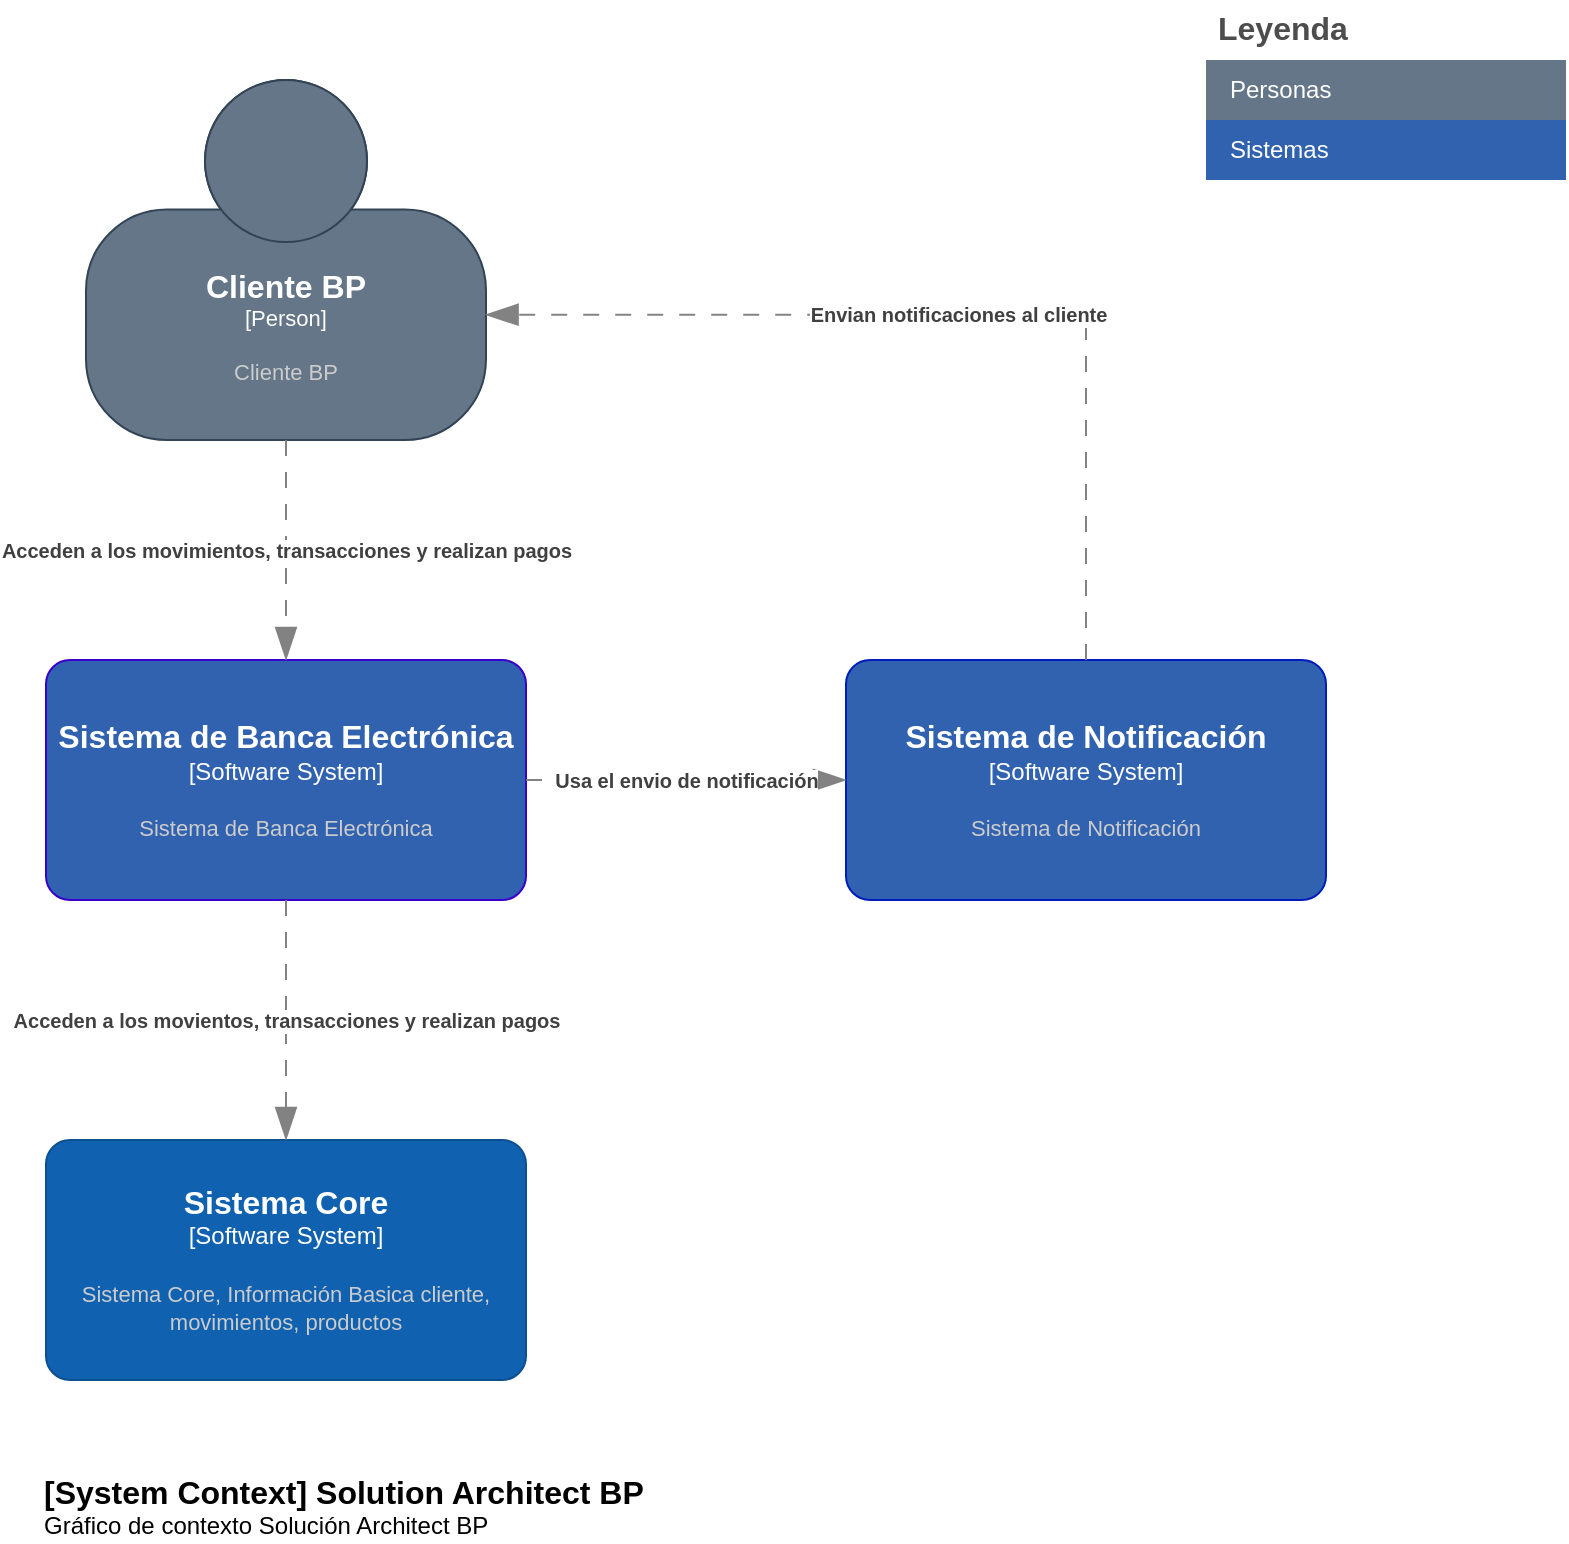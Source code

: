 <mxfile version="24.6.4" type="device" pages="3">
  <diagram name="Context" id="XflncnDKOHWKStoFgD_U">
    <mxGraphModel dx="2048" dy="823" grid="0" gridSize="10" guides="1" tooltips="1" connect="1" arrows="1" fold="1" page="1" pageScale="1" pageWidth="827" pageHeight="1169" math="0" shadow="0">
      <root>
        <mxCell id="0" />
        <mxCell id="1" parent="0" />
        <object placeholders="1" c4Name="Cliente BP" c4Type="Person" c4Description="Cliente BP" label="&lt;font style=&quot;font-size: 16px&quot;&gt;&lt;b&gt;%c4Name%&lt;/b&gt;&lt;/font&gt;&lt;div&gt;[%c4Type%]&lt;/div&gt;&lt;br&gt;&lt;div&gt;&lt;font style=&quot;font-size: 11px&quot;&gt;&lt;font color=&quot;#cccccc&quot;&gt;%c4Description%&lt;/font&gt;&lt;/div&gt;" id="ZWXYLKFXhfAxt39kx9cA-1">
          <mxCell style="html=1;fontSize=11;dashed=0;whiteSpace=wrap;fillColor=#647687;strokeColor=#314354;fontColor=#ffffff;shape=mxgraph.c4.person2;align=center;metaEdit=1;points=[[0.5,0,0],[1,0.5,0],[1,0.75,0],[0.75,1,0],[0.5,1,0],[0.25,1,0],[0,0.75,0],[0,0.5,0]];resizable=0;" parent="1" vertex="1">
            <mxGeometry x="-780" y="70" width="200" height="180" as="geometry" />
          </mxCell>
        </object>
        <object placeholders="1" c4Name="Sistema Core" c4Type="Software System" c4Description="Sistema Core, Información Basica cliente, movimientos, productos" label="&lt;font style=&quot;font-size: 16px&quot;&gt;&lt;b&gt;%c4Name%&lt;/b&gt;&lt;/font&gt;&lt;div&gt;[%c4Type%]&lt;/div&gt;&lt;br&gt;&lt;div&gt;&lt;font style=&quot;font-size: 11px&quot;&gt;&lt;font color=&quot;#cccccc&quot;&gt;%c4Description%&lt;/font&gt;&lt;/div&gt;" id="ZWXYLKFXhfAxt39kx9cA-3">
          <mxCell style="rounded=1;whiteSpace=wrap;html=1;labelBackgroundColor=none;fillColor=#1061B0;fontColor=#ffffff;align=center;arcSize=10;strokeColor=#0D5091;metaEdit=1;resizable=0;points=[[0.25,0,0],[0.5,0,0],[0.75,0,0],[1,0.25,0],[1,0.5,0],[1,0.75,0],[0.75,1,0],[0.5,1,0],[0.25,1,0],[0,0.75,0],[0,0.5,0],[0,0.25,0]];" parent="1" vertex="1">
            <mxGeometry x="-800" y="600" width="240" height="120" as="geometry" />
          </mxCell>
        </object>
        <object placeholders="1" c4Name="Sistema de Notificación " c4Type="Software System" c4Description="Sistema de Notificación " label="&lt;font style=&quot;font-size: 16px&quot;&gt;&lt;b&gt;%c4Name%&lt;/b&gt;&lt;/font&gt;&lt;div&gt;[%c4Type%]&lt;/div&gt;&lt;br&gt;&lt;div&gt;&lt;font style=&quot;font-size: 11px&quot;&gt;&lt;font color=&quot;#cccccc&quot;&gt;%c4Description%&lt;/font&gt;&lt;/div&gt;" id="ZWXYLKFXhfAxt39kx9cA-9">
          <mxCell style="rounded=1;whiteSpace=wrap;html=1;labelBackgroundColor=none;fillColor=#3162af;fontColor=#ffffff;align=center;arcSize=10;strokeColor=#001DBC;metaEdit=1;resizable=0;points=[[0.25,0,0],[0.5,0,0],[0.75,0,0],[1,0.25,0],[1,0.5,0],[1,0.75,0],[0.75,1,0],[0.5,1,0],[0.25,1,0],[0,0.75,0],[0,0.5,0],[0,0.25,0]];" parent="1" vertex="1">
            <mxGeometry x="-400" y="360" width="240" height="120" as="geometry" />
          </mxCell>
        </object>
        <object placeholders="1" c4Name="Sistema de Banca Electrónica" c4Type="Software System" c4Description="Sistema de Banca Electrónica" label="&lt;font style=&quot;font-size: 16px&quot;&gt;&lt;b&gt;%c4Name%&lt;/b&gt;&lt;/font&gt;&lt;div&gt;[%c4Type%]&lt;/div&gt;&lt;br&gt;&lt;div&gt;&lt;font style=&quot;font-size: 11px&quot;&gt;&lt;font color=&quot;#cccccc&quot;&gt;%c4Description%&lt;/font&gt;&lt;/div&gt;" id="wSHTTB1EpZr2LZhXw36b-1">
          <mxCell style="rounded=1;whiteSpace=wrap;html=1;labelBackgroundColor=none;fillColor=#3162af;fontColor=#ffffff;align=center;arcSize=10;strokeColor=#3700CC;metaEdit=1;resizable=0;points=[[0.25,0,0],[0.5,0,0],[0.75,0,0],[1,0.25,0],[1,0.5,0],[1,0.75,0],[0.75,1,0],[0.5,1,0],[0.25,1,0],[0,0.75,0],[0,0.5,0],[0,0.25,0]];" parent="1" vertex="1">
            <mxGeometry x="-800" y="360" width="240" height="120" as="geometry" />
          </mxCell>
        </object>
        <object placeholders="1" c4Type="Relationship" c4Description="Acceden a los movimientos, transacciones y realizan pagos" label="&lt;div style=&quot;text-align: left&quot;&gt;&lt;div style=&quot;text-align: center&quot;&gt;&lt;b&gt;%c4Description%&lt;/b&gt;&lt;/div&gt;" id="KynaJrvggAlsZwUXTgkm-2">
          <mxCell style="endArrow=blockThin;html=1;fontSize=10;fontColor=#404040;strokeWidth=1;endFill=1;strokeColor=#828282;elbow=vertical;metaEdit=1;endSize=14;startSize=14;jumpStyle=arc;jumpSize=16;rounded=0;edgeStyle=orthogonalEdgeStyle;exitX=0.5;exitY=1;exitDx=0;exitDy=0;exitPerimeter=0;entryX=0.5;entryY=0;entryDx=0;entryDy=0;entryPerimeter=0;dashed=1;dashPattern=8 8;" parent="1" source="ZWXYLKFXhfAxt39kx9cA-1" target="wSHTTB1EpZr2LZhXw36b-1" edge="1">
            <mxGeometry width="240" relative="1" as="geometry">
              <mxPoint x="-690" y="300" as="sourcePoint" />
              <mxPoint x="-450" y="300" as="targetPoint" />
            </mxGeometry>
          </mxCell>
        </object>
        <object placeholders="1" c4Type="Relationship" c4Description="Acceden a los movientos, transacciones y realizan pagos" label="&lt;div style=&quot;text-align: left&quot;&gt;&lt;div style=&quot;text-align: center&quot;&gt;&lt;b&gt;%c4Description%&lt;/b&gt;&lt;/div&gt;" id="KynaJrvggAlsZwUXTgkm-4">
          <mxCell style="endArrow=blockThin;html=1;fontSize=10;fontColor=#404040;strokeWidth=1;endFill=1;strokeColor=#828282;elbow=vertical;metaEdit=1;endSize=14;startSize=14;jumpStyle=arc;jumpSize=16;rounded=0;edgeStyle=orthogonalEdgeStyle;exitX=0.5;exitY=1;exitDx=0;exitDy=0;exitPerimeter=0;entryX=0.5;entryY=0;entryDx=0;entryDy=0;entryPerimeter=0;dashed=1;dashPattern=8 8;" parent="1" source="wSHTTB1EpZr2LZhXw36b-1" target="ZWXYLKFXhfAxt39kx9cA-3" edge="1">
            <mxGeometry width="240" relative="1" as="geometry">
              <mxPoint x="-620" y="550" as="sourcePoint" />
              <mxPoint x="-380" y="550" as="targetPoint" />
              <mxPoint as="offset" />
            </mxGeometry>
          </mxCell>
        </object>
        <object placeholders="1" c4Type="Relationship" c4Description="Usa el envio de notificación" label="&lt;div style=&quot;text-align: left&quot;&gt;&lt;div style=&quot;text-align: center&quot;&gt;&lt;b&gt;%c4Description%&lt;/b&gt;&lt;/div&gt;" id="KynaJrvggAlsZwUXTgkm-5">
          <mxCell style="endArrow=blockThin;html=1;fontSize=10;fontColor=#404040;strokeWidth=1;endFill=1;strokeColor=#828282;elbow=vertical;metaEdit=1;endSize=14;startSize=14;jumpStyle=arc;jumpSize=16;rounded=0;edgeStyle=orthogonalEdgeStyle;exitX=1;exitY=0.5;exitDx=0;exitDy=0;exitPerimeter=0;dashed=1;dashPattern=8 8;" parent="1" source="wSHTTB1EpZr2LZhXw36b-1" target="ZWXYLKFXhfAxt39kx9cA-9" edge="1">
            <mxGeometry width="240" relative="1" as="geometry">
              <mxPoint x="-470" y="520" as="sourcePoint" />
              <mxPoint x="-230" y="520" as="targetPoint" />
            </mxGeometry>
          </mxCell>
        </object>
        <object placeholders="1" c4Type="Relationship" c4Description="Envian notificaciones al cliente" label="&lt;div style=&quot;text-align: left&quot;&gt;&lt;div style=&quot;text-align: center&quot;&gt;&lt;b&gt;%c4Description%&lt;/b&gt;&lt;/div&gt;" id="KynaJrvggAlsZwUXTgkm-6">
          <mxCell style="endArrow=blockThin;html=1;fontSize=10;fontColor=#404040;strokeWidth=1;endFill=1;strokeColor=#828282;elbow=vertical;metaEdit=1;endSize=14;startSize=14;jumpStyle=arc;jumpSize=16;rounded=0;edgeStyle=orthogonalEdgeStyle;exitX=0.5;exitY=0;exitDx=0;exitDy=0;exitPerimeter=0;entryX=0.999;entryY=0.652;entryDx=0;entryDy=0;entryPerimeter=0;dashed=1;dashPattern=8 8;" parent="1" source="ZWXYLKFXhfAxt39kx9cA-9" target="ZWXYLKFXhfAxt39kx9cA-1" edge="1">
            <mxGeometry width="240" relative="1" as="geometry">
              <mxPoint x="-430" y="240" as="sourcePoint" />
              <mxPoint x="-190" y="240" as="targetPoint" />
            </mxGeometry>
          </mxCell>
        </object>
        <object placeholders="1" c4Name="[System Context] Solution Architect BP" c4Type="ContainerScopeBoundary" c4Description="Gráfico de contexto Solución Architect BP" label="&lt;font style=&quot;font-size: 16px&quot;&gt;&lt;b&gt;&lt;div style=&quot;text-align: left&quot;&gt;%c4Name%&lt;/div&gt;&lt;/b&gt;&lt;/font&gt;&lt;div style=&quot;text-align: left&quot;&gt;%c4Description%&lt;/div&gt;" id="KynaJrvggAlsZwUXTgkm-7">
          <mxCell style="text;html=1;strokeColor=none;fillColor=none;align=left;verticalAlign=top;whiteSpace=wrap;rounded=0;metaEdit=1;allowArrows=0;resizable=1;rotatable=0;connectable=0;recursiveResize=0;expand=0;pointerEvents=0;points=[[0.25,0,0],[0.5,0,0],[0.75,0,0],[1,0.25,0],[1,0.5,0],[1,0.75,0],[0.75,1,0],[0.5,1,0],[0.25,1,0],[0,0.75,0],[0,0.5,0],[0,0.25,0]];" parent="1" vertex="1">
            <mxGeometry x="-803" y="760" width="390" height="40" as="geometry" />
          </mxCell>
        </object>
        <mxCell id="KynaJrvggAlsZwUXTgkm-8" value="Leyenda" style="shape=table;startSize=30;container=1;collapsible=0;childLayout=tableLayout;fontSize=16;align=left;verticalAlign=top;fillColor=none;strokeColor=none;fontColor=#4D4D4D;fontStyle=1;spacingLeft=6;spacing=0;resizable=0;" parent="1" vertex="1">
          <mxGeometry x="-220" y="30" width="180" height="90" as="geometry" />
        </mxCell>
        <mxCell id="KynaJrvggAlsZwUXTgkm-9" value="" style="shape=tableRow;horizontal=0;startSize=0;swimlaneHead=0;swimlaneBody=0;strokeColor=inherit;top=0;left=0;bottom=0;right=0;collapsible=0;dropTarget=0;fillColor=none;points=[[0,0.5],[1,0.5]];portConstraint=eastwest;fontSize=12;" parent="KynaJrvggAlsZwUXTgkm-8" vertex="1">
          <mxGeometry y="30" width="180" height="30" as="geometry" />
        </mxCell>
        <mxCell id="KynaJrvggAlsZwUXTgkm-10" value="Personas" style="shape=partialRectangle;html=1;whiteSpace=wrap;connectable=0;strokeColor=#314354;overflow=hidden;fillColor=#647687;top=0;left=0;bottom=0;right=0;pointerEvents=1;fontSize=12;align=left;fontColor=#ffffff;spacingLeft=10;spacingRight=4;" parent="KynaJrvggAlsZwUXTgkm-9" vertex="1">
          <mxGeometry width="180" height="30" as="geometry">
            <mxRectangle width="180" height="30" as="alternateBounds" />
          </mxGeometry>
        </mxCell>
        <mxCell id="KynaJrvggAlsZwUXTgkm-11" value="" style="shape=tableRow;horizontal=0;startSize=0;swimlaneHead=0;swimlaneBody=0;strokeColor=inherit;top=0;left=0;bottom=0;right=0;collapsible=0;dropTarget=0;fillColor=none;points=[[0,0.5],[1,0.5]];portConstraint=eastwest;fontSize=12;" parent="KynaJrvggAlsZwUXTgkm-8" vertex="1">
          <mxGeometry y="60" width="180" height="30" as="geometry" />
        </mxCell>
        <mxCell id="KynaJrvggAlsZwUXTgkm-12" value="Sistemas" style="shape=partialRectangle;html=1;whiteSpace=wrap;connectable=0;strokeColor=inherit;overflow=hidden;fillColor=#3162AF;top=0;left=0;bottom=0;right=0;pointerEvents=1;fontSize=12;align=left;fontColor=#FFFFFF;gradientColor=none;spacingLeft=10;spacingRight=4;" parent="KynaJrvggAlsZwUXTgkm-11" vertex="1">
          <mxGeometry width="180" height="30" as="geometry">
            <mxRectangle width="180" height="30" as="alternateBounds" />
          </mxGeometry>
        </mxCell>
      </root>
    </mxGraphModel>
  </diagram>
  <diagram id="VZxZx5K-LGq4wGujXu0N" name="Container">
    <mxGraphModel dx="2603" dy="836" grid="1" gridSize="10" guides="1" tooltips="1" connect="1" arrows="1" fold="1" page="1" pageScale="1" pageWidth="1169" pageHeight="827" math="0" shadow="0">
      <root>
        <mxCell id="0" />
        <mxCell id="1" parent="0" />
        <object placeholders="1" c4Name="Cliente BP" c4Type="Person" c4Description="Cliente BP" label="&lt;font style=&quot;font-size: 16px&quot;&gt;&lt;b&gt;%c4Name%&lt;/b&gt;&lt;/font&gt;&lt;div&gt;[%c4Type%]&lt;/div&gt;&lt;br&gt;&lt;div&gt;&lt;font style=&quot;font-size: 11px&quot;&gt;&lt;font color=&quot;#cccccc&quot;&gt;%c4Description%&lt;/font&gt;&lt;/div&gt;" id="B-YRu9vha_VFEk7eU3p7-1">
          <mxCell style="html=1;fontSize=11;dashed=0;whiteSpace=wrap;fillColor=#647687;strokeColor=#314354;fontColor=#ffffff;shape=mxgraph.c4.person2;align=center;metaEdit=1;points=[[0.5,0,0],[1,0.5,0],[1,0.75,0],[0.75,1,0],[0.5,1,0],[0.25,1,0],[0,0.75,0],[0,0.5,0]];resizable=0;" vertex="1" parent="1">
            <mxGeometry x="-280" y="190" width="200" height="180" as="geometry" />
          </mxCell>
        </object>
        <object placeholders="1" c4Name="SPA" c4Type="Software System" c4Description="Provee toda la información de los dos sistemas Core e Independiente, Puede ser implementado Usando .Net MAUI o React" label="&lt;font style=&quot;font-size: 16px&quot;&gt;&lt;b&gt;%c4Name%&lt;/b&gt;&lt;/font&gt;&lt;div&gt;[%c4Type%]&lt;/div&gt;&lt;br&gt;&lt;div&gt;&lt;font style=&quot;font-size: 11px&quot;&gt;&lt;font color=&quot;#cccccc&quot;&gt;%c4Description%&lt;/font&gt;&lt;/div&gt;" id="B-YRu9vha_VFEk7eU3p7-2">
          <mxCell style="rounded=1;whiteSpace=wrap;html=1;labelBackgroundColor=none;fillColor=#1061B0;fontColor=#ffffff;align=center;arcSize=10;strokeColor=#0D5091;metaEdit=1;resizable=0;points=[[0.25,0,0],[0.5,0,0],[0.75,0,0],[1,0.25,0],[1,0.5,0],[1,0.75,0],[0.75,1,0],[0.5,1,0],[0.25,1,0],[0,0.75,0],[0,0.5,0],[0,0.25,0]];" vertex="1" parent="1">
            <mxGeometry x="-440" y="530" width="240" height="120" as="geometry" />
          </mxCell>
        </object>
        <object placeholders="1" c4Type="Relationship" c4Description="Revisión de historicos movimientos, transferencias y pagos" label="&lt;div style=&quot;text-align: left&quot;&gt;&lt;div style=&quot;text-align: center&quot;&gt;&lt;b&gt;%c4Description%&lt;/b&gt;&lt;/div&gt;" id="B-YRu9vha_VFEk7eU3p7-3">
          <mxCell style="endArrow=blockThin;html=1;fontSize=10;fontColor=#404040;strokeWidth=1;endFill=1;strokeColor=#828282;elbow=vertical;metaEdit=1;endSize=14;startSize=14;jumpStyle=arc;jumpSize=16;rounded=0;exitX=0.25;exitY=1;exitDx=0;exitDy=0;exitPerimeter=0;entryX=0.5;entryY=0;entryDx=0;entryDy=0;entryPerimeter=0;dashed=1;dashPattern=8 8;" edge="1" parent="1" source="B-YRu9vha_VFEk7eU3p7-1" target="B-YRu9vha_VFEk7eU3p7-2">
            <mxGeometry width="240" relative="1" as="geometry">
              <mxPoint x="360" y="330" as="sourcePoint" />
              <mxPoint x="600" y="330" as="targetPoint" />
            </mxGeometry>
          </mxCell>
        </object>
        <object placeholders="1" c4Name="Aplicación Móvil" c4Type="Software System" c4Description="Provee toda la información de los dos sistemas Core e Independiente, Puede ser implementado Usando .Net MAUI o React" label="&lt;font style=&quot;font-size: 16px&quot;&gt;&lt;b&gt;%c4Name%&lt;/b&gt;&lt;/font&gt;&lt;div&gt;[%c4Type%]&lt;/div&gt;&lt;br&gt;&lt;div&gt;&lt;font style=&quot;font-size: 11px&quot;&gt;&lt;font color=&quot;#cccccc&quot;&gt;%c4Description%&lt;/font&gt;&lt;/div&gt;" id="B-YRu9vha_VFEk7eU3p7-4">
          <mxCell style="rounded=1;whiteSpace=wrap;html=1;labelBackgroundColor=none;fillColor=#1061B0;fontColor=#ffffff;align=center;arcSize=10;strokeColor=#0D5091;metaEdit=1;resizable=0;points=[[0.25,0,0],[0.5,0,0],[0.75,0,0],[1,0.25,0],[1,0.5,0],[1,0.75,0],[0.75,1,0],[0.5,1,0],[0.25,1,0],[0,0.75,0],[0,0.5,0],[0,0.25,0]];" vertex="1" parent="1">
            <mxGeometry x="-160" y="530" width="240" height="120" as="geometry" />
          </mxCell>
        </object>
        <object placeholders="1" c4Type="Relationship" c4Description="Revisión de historicos movimientos, transferencias y pagos" label="&lt;div style=&quot;text-align: left&quot;&gt;&lt;div style=&quot;text-align: center&quot;&gt;&lt;b&gt;%c4Description%&lt;/b&gt;&lt;/div&gt;" id="B-YRu9vha_VFEk7eU3p7-5">
          <mxCell style="endArrow=blockThin;html=1;fontSize=10;fontColor=#404040;strokeWidth=1;endFill=1;strokeColor=#828282;elbow=vertical;metaEdit=1;endSize=14;startSize=14;jumpStyle=arc;jumpSize=16;rounded=0;exitX=0.75;exitY=1;exitDx=0;exitDy=0;exitPerimeter=0;dashed=1;dashPattern=8 8;" edge="1" parent="1" source="B-YRu9vha_VFEk7eU3p7-1" target="B-YRu9vha_VFEk7eU3p7-4">
            <mxGeometry width="240" relative="1" as="geometry">
              <mxPoint x="420" y="260" as="sourcePoint" />
              <mxPoint x="330" y="530" as="targetPoint" />
            </mxGeometry>
          </mxCell>
        </object>
        <object placeholders="1" c4Name="Sistema de Notificación" c4Type="Software System" c4Description="Sistema de Notificaciones Zimbra" label="&lt;font style=&quot;font-size: 16px&quot;&gt;&lt;b&gt;%c4Name%&lt;/b&gt;&lt;/font&gt;&lt;div&gt;[%c4Type%]&lt;/div&gt;&lt;br&gt;&lt;div&gt;&lt;font style=&quot;font-size: 11px&quot;&gt;&lt;font color=&quot;#cccccc&quot;&gt;%c4Description%&lt;/font&gt;&lt;/div&gt;" id="B-YRu9vha_VFEk7eU3p7-6">
          <mxCell style="rounded=1;whiteSpace=wrap;html=1;labelBackgroundColor=none;fillColor=#8C8496;fontColor=#ffffff;align=center;arcSize=10;strokeColor=#736782;metaEdit=1;resizable=0;points=[[0.25,0,0],[0.5,0,0],[0.75,0,0],[1,0.25,0],[1,0.5,0],[1,0.75,0],[0.75,1,0],[0.5,1,0],[0.25,1,0],[0,0.75,0],[0,0.5,0],[0,0.25,0]];imageWidth=17;imageHeight=17;" vertex="1" parent="1">
            <mxGeometry x="520" y="470" width="240" height="120" as="geometry" />
          </mxCell>
        </object>
        <object placeholders="1" c4Type="Relationship" c4Technology="e.g. JSON/HTTP" c4Description="Llamado al API" label="&lt;div style=&quot;text-align: left&quot;&gt;&lt;div style=&quot;text-align: center&quot;&gt;&lt;b&gt;%c4Description%&lt;/b&gt;&lt;/div&gt;&lt;div style=&quot;text-align: center&quot;&gt;[%c4Technology%]&lt;/div&gt;&lt;/div&gt;" id="B-YRu9vha_VFEk7eU3p7-7">
          <mxCell style="endArrow=blockThin;html=1;fontSize=10;fontColor=#404040;strokeWidth=1;endFill=1;strokeColor=#828282;elbow=vertical;metaEdit=1;endSize=14;startSize=14;jumpStyle=arc;jumpSize=16;rounded=0;exitX=0.5;exitY=1;exitDx=0;exitDy=0;exitPerimeter=0;entryX=0.24;entryY=0.047;entryDx=0;entryDy=0;entryPerimeter=0;dashed=1;dashPattern=8 8;" edge="1" parent="1" source="B-YRu9vha_VFEk7eU3p7-2" target="B-YRu9vha_VFEk7eU3p7-36">
            <mxGeometry width="240" relative="1" as="geometry">
              <mxPoint x="290" y="680" as="sourcePoint" />
              <mxPoint x="-240" y="760" as="targetPoint" />
            </mxGeometry>
          </mxCell>
        </object>
        <object placeholders="1" c4Type="Relationship" c4Technology="e.g. JSON/HTTP" c4Description="Llamado al API" label="&lt;div style=&quot;text-align: left&quot;&gt;&lt;div style=&quot;text-align: center&quot;&gt;&lt;b&gt;%c4Description%&lt;/b&gt;&lt;/div&gt;&lt;div style=&quot;text-align: center&quot;&gt;[%c4Technology%]&lt;/div&gt;&lt;/div&gt;" id="B-YRu9vha_VFEk7eU3p7-8">
          <mxCell style="endArrow=blockThin;html=1;fontSize=10;fontColor=#404040;strokeWidth=1;endFill=1;strokeColor=#828282;elbow=vertical;metaEdit=1;endSize=14;startSize=14;jumpStyle=arc;jumpSize=16;rounded=0;exitX=0.5;exitY=1;exitDx=0;exitDy=0;exitPerimeter=0;entryX=0.77;entryY=0.041;entryDx=0;entryDy=0;entryPerimeter=0;dashed=1;dashPattern=8 8;" edge="1" parent="1" source="B-YRu9vha_VFEk7eU3p7-4" target="B-YRu9vha_VFEk7eU3p7-36">
            <mxGeometry width="240" relative="1" as="geometry">
              <mxPoint x="570" y="690" as="sourcePoint" />
              <mxPoint x="-120" y="760" as="targetPoint" />
            </mxGeometry>
          </mxCell>
        </object>
        <object placeholders="1" c4Name="BDD Auditoria" c4Type="Container" c4Technology="Azure SQL Database" c4Description="Base de Auditoria de Clientes, autenticacion, autorizacion" label="&lt;font style=&quot;font-size: 16px&quot;&gt;&lt;b&gt;%c4Name%&lt;/b&gt;&lt;/font&gt;&lt;div&gt;[%c4Type%:&amp;nbsp;%c4Technology%]&lt;/div&gt;&lt;br&gt;&lt;div&gt;&lt;font style=&quot;font-size: 11px&quot;&gt;&lt;font color=&quot;#E6E6E6&quot;&gt;%c4Description%&lt;/font&gt;&lt;/div&gt;" id="B-YRu9vha_VFEk7eU3p7-9">
          <mxCell style="shape=cylinder3;size=15;whiteSpace=wrap;html=1;boundedLbl=1;rounded=0;labelBackgroundColor=none;fontSize=12;align=center;metaEdit=1;points=[[0.5,0,0],[1,0.25,0],[1,0.5,0],[1,0.75,0],[0.5,1,0],[0,0.75,0],[0,0.5,0],[0,0.25,0]];resizable=0;fillColor=#e3c800;fontColor=#000000;strokeColor=#B09500;" vertex="1" parent="1">
            <mxGeometry x="-760" y="760" width="240" height="120" as="geometry" />
          </mxCell>
        </object>
        <object placeholders="1" c4Name="Sistema Core" c4Type="Software System" c4Description="Sistema Core" label="&lt;font style=&quot;font-size: 16px&quot;&gt;&lt;b&gt;%c4Name%&lt;/b&gt;&lt;/font&gt;&lt;div&gt;[%c4Type%]&lt;/div&gt;&lt;br&gt;&lt;div&gt;&lt;font style=&quot;font-size: 11px&quot;&gt;&lt;font color=&quot;#cccccc&quot;&gt;%c4Description%&lt;/font&gt;&lt;/div&gt;" id="B-YRu9vha_VFEk7eU3p7-10">
          <mxCell style="rounded=1;whiteSpace=wrap;html=1;labelBackgroundColor=none;fillColor=#1061B0;fontColor=#ffffff;align=center;arcSize=10;strokeColor=#0D5091;metaEdit=1;resizable=0;points=[[0.25,0,0],[0.5,0,0],[0.75,0,0],[1,0.25,0],[1,0.5,0],[1,0.75,0],[0.75,1,0],[0.5,1,0],[0.25,1,0],[0,0.75,0],[0,0.5,0],[0,0.25,0]];" vertex="1" parent="1">
            <mxGeometry x="240" y="790" width="240" height="120" as="geometry" />
          </mxCell>
        </object>
        <object placeholders="1" c4Name="Sistema Independiente" c4Type="Software System" c4Description="Sistema Independiente" label="&lt;font style=&quot;font-size: 16px&quot;&gt;&lt;b&gt;%c4Name%&lt;/b&gt;&lt;/font&gt;&lt;div&gt;[%c4Type%]&lt;/div&gt;&lt;br&gt;&lt;div&gt;&lt;font style=&quot;font-size: 11px&quot;&gt;&lt;font color=&quot;#cccccc&quot;&gt;%c4Description%&lt;/font&gt;&lt;/div&gt;" id="B-YRu9vha_VFEk7eU3p7-11">
          <mxCell style="rounded=1;whiteSpace=wrap;html=1;labelBackgroundColor=none;fillColor=#1061B0;fontColor=#ffffff;align=center;arcSize=10;strokeColor=#0D5091;metaEdit=1;resizable=0;points=[[0.25,0,0],[0.5,0,0],[0.75,0,0],[1,0.25,0],[1,0.5,0],[1,0.75,0],[0.75,1,0],[0.5,1,0],[0.25,1,0],[0,0.75,0],[0,0.5,0],[0,0.25,0]];" vertex="1" parent="1">
            <mxGeometry x="520" y="790" width="240" height="120" as="geometry" />
          </mxCell>
        </object>
        <object placeholders="1" c4Name="Sistema de Notificación" c4Type="Software System" c4Description="Sistema de Notificación ( Microsoft Exchange)" label="&lt;font style=&quot;font-size: 16px&quot;&gt;&lt;b&gt;%c4Name%&lt;/b&gt;&lt;/font&gt;&lt;div&gt;[%c4Type%]&lt;/div&gt;&lt;br&gt;&lt;div&gt;&lt;font style=&quot;font-size: 11px&quot;&gt;&lt;font color=&quot;#cccccc&quot;&gt;%c4Description%&lt;/font&gt;&lt;/div&gt;" id="B-YRu9vha_VFEk7eU3p7-12">
          <mxCell style="rounded=1;whiteSpace=wrap;html=1;labelBackgroundColor=none;fillColor=#1061B0;fontColor=#ffffff;align=center;arcSize=10;strokeColor=#0D5091;metaEdit=1;resizable=0;points=[[0.25,0,0],[0.5,0,0],[0.75,0,0],[1,0.25,0],[1,0.5,0],[1,0.75,0],[0.75,1,0],[0.5,1,0],[0.25,1,0],[0,0.75,0],[0,0.5,0],[0,0.25,0]];" vertex="1" parent="1">
            <mxGeometry x="240" y="470" width="240" height="120" as="geometry" />
          </mxCell>
        </object>
        <object placeholders="1" c4Name="Sistema de Autenticación" c4Type="Software System" c4Description="Sistema de Autenticación de acceso ( Entrus Service)" label="&lt;font style=&quot;font-size: 16px&quot;&gt;&lt;b&gt;%c4Name%&lt;/b&gt;&lt;/font&gt;&lt;div&gt;[%c4Type%]&lt;/div&gt;&lt;br&gt;&lt;div&gt;&lt;font style=&quot;font-size: 11px&quot;&gt;&lt;font color=&quot;#cccccc&quot;&gt;%c4Description%&lt;/font&gt;&lt;/div&gt;" id="B-YRu9vha_VFEk7eU3p7-13">
          <mxCell style="rounded=1;whiteSpace=wrap;html=1;labelBackgroundColor=none;fillColor=#1061B0;fontColor=#ffffff;align=center;arcSize=10;strokeColor=#0D5091;metaEdit=1;resizable=0;points=[[0.25,0,0],[0.5,0,0],[0.75,0,0],[1,0.25,0],[1,0.5,0],[1,0.75,0],[0.75,1,0],[0.5,1,0],[0.25,1,0],[0,0.75,0],[0,0.5,0],[0,0.25,0]];" vertex="1" parent="1">
            <mxGeometry x="-760" y="530" width="240" height="120" as="geometry" />
          </mxCell>
        </object>
        <object placeholders="1" c4Type="Relationship" c4Description="Autentifica Usuario" label="&lt;div style=&quot;text-align: left&quot;&gt;&lt;div style=&quot;text-align: center&quot;&gt;&lt;b&gt;%c4Description%&lt;/b&gt;&lt;/div&gt;" id="B-YRu9vha_VFEk7eU3p7-14">
          <mxCell style="endArrow=blockThin;html=1;fontSize=10;fontColor=#404040;strokeWidth=1;endFill=1;strokeColor=#828282;elbow=vertical;metaEdit=1;endSize=14;startSize=14;jumpStyle=arc;jumpSize=16;rounded=0;edgeStyle=orthogonalEdgeStyle;exitX=0;exitY=0.5;exitDx=0;exitDy=0;exitPerimeter=0;entryX=1;entryY=0.5;entryDx=0;entryDy=0;entryPerimeter=0;dashed=1;dashPattern=12 12;horizontal=0;" edge="1" parent="1" source="B-YRu9vha_VFEk7eU3p7-2" target="B-YRu9vha_VFEk7eU3p7-13">
            <mxGeometry width="240" relative="1" as="geometry">
              <mxPoint x="-50" y="620" as="sourcePoint" />
              <mxPoint x="190" y="620" as="targetPoint" />
            </mxGeometry>
          </mxCell>
        </object>
        <object placeholders="1" c4Name="" c4Type="SystemScopeBoundary" c4Application="Sistema de Banca Electrónica" label="&lt;font style=&quot;font-size: 16px&quot;&gt;&lt;b&gt;&lt;div style=&quot;text-align: left&quot;&gt;%c4Name%&lt;/div&gt;&lt;/b&gt;&lt;/font&gt;&lt;div style=&quot;text-align: left&quot;&gt;[%c4Application%]&lt;/div&gt;" id="B-YRu9vha_VFEk7eU3p7-15">
          <mxCell style="rounded=1;fontSize=11;whiteSpace=wrap;html=1;dashed=1;arcSize=20;fillColor=none;strokeColor=#666666;fontColor=#333333;labelBackgroundColor=none;align=left;verticalAlign=bottom;labelBorderColor=none;spacingTop=0;spacing=10;dashPattern=8 4;metaEdit=1;rotatable=0;perimeter=rectanglePerimeter;noLabel=0;labelPadding=0;allowArrows=0;connectable=0;expand=0;recursiveResize=0;editable=1;pointerEvents=0;absoluteArcSize=1;points=[[0.25,0,0],[0.5,0,0],[0.75,0,0],[1,0.25,0],[1,0.5,0],[1,0.75,0],[0.75,1,0],[0.5,1,0],[0.25,1,0],[0,0.75,0],[0,0.5,0],[0,0.25,0]];" vertex="1" parent="1">
            <mxGeometry x="-800" y="490" width="920" height="450" as="geometry" />
          </mxCell>
        </object>
        <object placeholders="1" c4Name="" c4Type="SystemScopeBoundary" c4Application="Sistema de Notificación" label="&lt;font style=&quot;font-size: 16px&quot;&gt;&lt;b&gt;&lt;div style=&quot;text-align: left&quot;&gt;%c4Name%&lt;/div&gt;&lt;/b&gt;&lt;/font&gt;&lt;div style=&quot;text-align: left&quot;&gt;[%c4Application%]&lt;/div&gt;" id="B-YRu9vha_VFEk7eU3p7-16">
          <mxCell style="rounded=1;fontSize=11;whiteSpace=wrap;html=1;dashed=1;arcSize=20;fillColor=none;strokeColor=#666666;fontColor=#333333;labelBackgroundColor=none;align=left;verticalAlign=bottom;labelBorderColor=none;spacingTop=0;spacing=10;dashPattern=8 4;metaEdit=1;rotatable=0;perimeter=rectanglePerimeter;noLabel=0;labelPadding=0;allowArrows=0;connectable=0;expand=0;recursiveResize=0;editable=1;pointerEvents=0;absoluteArcSize=1;points=[[0.25,0,0],[0.5,0,0],[0.75,0,0],[1,0.25,0],[1,0.5,0],[1,0.75,0],[0.75,1,0],[0.5,1,0],[0.25,1,0],[0,0.75,0],[0,0.5,0],[0,0.25,0]];" vertex="1" parent="1">
            <mxGeometry x="200" y="440" width="600" height="210" as="geometry" />
          </mxCell>
        </object>
        <object placeholders="1" c4Name="" c4Type="SystemScopeBoundary" c4Application="Sistema Core BP" label="&lt;font style=&quot;font-size: 16px&quot;&gt;&lt;b&gt;&lt;div style=&quot;text-align: left&quot;&gt;%c4Name%&lt;/div&gt;&lt;/b&gt;&lt;/font&gt;&lt;div style=&quot;text-align: left&quot;&gt;[%c4Application%]&lt;/div&gt;" id="B-YRu9vha_VFEk7eU3p7-17">
          <mxCell style="rounded=1;fontSize=11;whiteSpace=wrap;html=1;dashed=1;arcSize=20;fillColor=none;strokeColor=#666666;fontColor=#333333;labelBackgroundColor=none;align=left;verticalAlign=bottom;labelBorderColor=none;spacingTop=0;spacing=10;dashPattern=8 4;metaEdit=1;rotatable=0;perimeter=rectanglePerimeter;noLabel=0;labelPadding=0;allowArrows=0;connectable=0;expand=0;recursiveResize=0;editable=1;pointerEvents=0;absoluteArcSize=1;points=[[0.25,0,0],[0.5,0,0],[0.75,0,0],[1,0.25,0],[1,0.5,0],[1,0.75,0],[0.75,1,0],[0.5,1,0],[0.25,1,0],[0,0.75,0],[0,0.5,0],[0,0.25,0]];" vertex="1" parent="1">
            <mxGeometry x="200" y="760" width="600" height="210" as="geometry" />
          </mxCell>
        </object>
        <object placeholders="1" c4Type="Relationship" c4Technology="SQL/TCP" c4Description="I/O Información Usuario" label="&lt;div style=&quot;text-align: left&quot;&gt;&lt;div style=&quot;text-align: center&quot;&gt;&lt;b&gt;%c4Description%&lt;/b&gt;&lt;/div&gt;&lt;div style=&quot;text-align: center&quot;&gt;[%c4Technology%]&lt;/div&gt;&lt;/div&gt;" id="B-YRu9vha_VFEk7eU3p7-18">
          <mxCell style="endArrow=blockThin;html=1;fontSize=10;fontColor=#404040;strokeWidth=1;endFill=1;strokeColor=#828282;elbow=vertical;metaEdit=1;endSize=14;startSize=14;jumpStyle=arc;jumpSize=16;rounded=0;edgeStyle=orthogonalEdgeStyle;exitX=0;exitY=0.5;exitDx=0;exitDy=0;exitPerimeter=0;dashed=1;dashPattern=8 8;" edge="1" parent="1" source="B-YRu9vha_VFEk7eU3p7-36">
            <mxGeometry width="240" relative="1" as="geometry">
              <mxPoint x="-300" y="820" as="sourcePoint" />
              <mxPoint x="-520" y="825" as="targetPoint" />
            </mxGeometry>
          </mxCell>
        </object>
        <object placeholders="1" c4Type="Relationship" c4Description="Usa el envío de notificaciones" label="&lt;div style=&quot;text-align: left&quot;&gt;&lt;div style=&quot;text-align: center&quot;&gt;&lt;b&gt;%c4Description%&lt;/b&gt;&lt;/div&gt;" id="B-YRu9vha_VFEk7eU3p7-19">
          <mxCell style="endArrow=blockThin;html=1;fontSize=10;fontColor=#404040;strokeWidth=1;endFill=1;strokeColor=#828282;elbow=vertical;metaEdit=1;endSize=14;startSize=14;jumpStyle=arc;jumpSize=16;rounded=0;exitX=0.92;exitY=0.318;exitDx=0;exitDy=0;exitPerimeter=0;entryX=0;entryY=0.75;entryDx=0;entryDy=0;entryPerimeter=0;dashed=1;dashPattern=8 8;" edge="1" parent="1" source="B-YRu9vha_VFEk7eU3p7-36" target="B-YRu9vha_VFEk7eU3p7-12">
            <mxGeometry width="240" relative="1" as="geometry">
              <mxPoint x="-60" y="790" as="sourcePoint" />
              <mxPoint x="210" y="780" as="targetPoint" />
            </mxGeometry>
          </mxCell>
        </object>
        <object placeholders="1" c4Type="Relationship" c4Description="Usa el envío de notificaciones" label="&lt;div style=&quot;text-align: left&quot;&gt;&lt;div style=&quot;text-align: center&quot;&gt;&lt;b&gt;%c4Description%&lt;/b&gt;&lt;/div&gt;" id="B-YRu9vha_VFEk7eU3p7-20">
          <mxCell style="endArrow=blockThin;html=1;fontSize=10;fontColor=#404040;strokeWidth=1;endFill=1;strokeColor=#828282;elbow=vertical;metaEdit=1;endSize=14;startSize=14;jumpStyle=arc;jumpSize=16;rounded=0;exitX=1;exitY=0.5;exitDx=0;exitDy=0;exitPerimeter=0;entryX=0.178;entryY=1.006;entryDx=0;entryDy=0;entryPerimeter=0;dashed=1;dashPattern=8 8;" edge="1" parent="1" source="B-YRu9vha_VFEk7eU3p7-36" target="B-YRu9vha_VFEk7eU3p7-6">
            <mxGeometry width="240" relative="1" as="geometry">
              <mxPoint x="-60.72" y="840.76" as="sourcePoint" />
              <mxPoint x="250" y="620" as="targetPoint" />
            </mxGeometry>
          </mxCell>
        </object>
        <object placeholders="1" c4Type="Relationship" c4Description="Envío de Notifiación" label="&lt;div style=&quot;text-align: left&quot;&gt;&lt;div style=&quot;text-align: center&quot;&gt;&lt;b&gt;%c4Description%&lt;/b&gt;&lt;/div&gt;" id="B-YRu9vha_VFEk7eU3p7-21">
          <mxCell style="endArrow=blockThin;html=1;fontSize=10;fontColor=#404040;strokeWidth=1;endFill=1;strokeColor=#828282;elbow=vertical;metaEdit=1;endSize=14;startSize=14;jumpStyle=arc;jumpSize=16;rounded=0;exitX=0.5;exitY=0;exitDx=0;exitDy=0;exitPerimeter=0;entryX=1;entryY=0.75;entryDx=0;entryDy=0;entryPerimeter=0;dashed=1;dashPattern=8 8;" edge="1" parent="1" source="B-YRu9vha_VFEk7eU3p7-12" target="B-YRu9vha_VFEk7eU3p7-1">
            <mxGeometry width="240" relative="1" as="geometry">
              <mxPoint x="220" y="350" as="sourcePoint" />
              <mxPoint x="460" y="350" as="targetPoint" />
            </mxGeometry>
          </mxCell>
        </object>
        <object placeholders="1" c4Type="Relationship" c4Description="Envío de Notifiación" label="&lt;div style=&quot;text-align: left&quot;&gt;&lt;div style=&quot;text-align: center&quot;&gt;&lt;b&gt;%c4Description%&lt;/b&gt;&lt;/div&gt;" id="B-YRu9vha_VFEk7eU3p7-22">
          <mxCell style="endArrow=blockThin;html=1;fontSize=10;fontColor=#404040;strokeWidth=1;endFill=1;strokeColor=#828282;elbow=vertical;metaEdit=1;endSize=14;startSize=14;jumpStyle=arc;jumpSize=16;rounded=0;exitX=0.5;exitY=0;exitDx=0;exitDy=0;exitPerimeter=0;entryX=0.996;entryY=0.563;entryDx=0;entryDy=0;entryPerimeter=0;dashed=1;dashPattern=8 8;" edge="1" parent="1" source="B-YRu9vha_VFEk7eU3p7-6" target="B-YRu9vha_VFEk7eU3p7-1">
            <mxGeometry width="240" relative="1" as="geometry">
              <mxPoint x="370" y="480" as="sourcePoint" />
              <mxPoint x="-70" y="335" as="targetPoint" />
            </mxGeometry>
          </mxCell>
        </object>
        <object placeholders="1" c4Type="Relationship" c4Technology="JSON/HTTPS" c4Description="Hace llamado API" label="&lt;div style=&quot;text-align: left&quot;&gt;&lt;div style=&quot;text-align: center&quot;&gt;&lt;b&gt;%c4Description%&lt;/b&gt;&lt;/div&gt;&lt;div style=&quot;text-align: center&quot;&gt;[%c4Technology%]&lt;/div&gt;&lt;/div&gt;" id="B-YRu9vha_VFEk7eU3p7-23">
          <mxCell style="endArrow=blockThin;html=1;fontSize=10;fontColor=#404040;strokeWidth=1;endFill=1;strokeColor=#828282;elbow=vertical;metaEdit=1;endSize=14;startSize=14;jumpStyle=arc;jumpSize=16;rounded=0;edgeStyle=orthogonalEdgeStyle;entryX=0.5;entryY=1;entryDx=0;entryDy=0;entryPerimeter=0;dashed=1;dashPattern=8 8;exitX=0.415;exitY=0.994;exitDx=0;exitDy=0;exitPerimeter=0;" edge="1" parent="1" source="B-YRu9vha_VFEk7eU3p7-36" target="B-YRu9vha_VFEk7eU3p7-11">
            <mxGeometry width="240" relative="1" as="geometry">
              <mxPoint x="-240" y="980" as="sourcePoint" />
              <mxPoint x="220" y="1160" as="targetPoint" />
              <Array as="points">
                <mxPoint x="-200" y="929" />
                <mxPoint x="-200" y="1160" />
                <mxPoint x="640" y="1160" />
              </Array>
            </mxGeometry>
          </mxCell>
        </object>
        <object placeholders="1" c4Type="Relationship" c4Technology="JSON/HTTPS" c4Description="Hace llamado API" label="&lt;div style=&quot;text-align: left&quot;&gt;&lt;div style=&quot;text-align: center&quot;&gt;&lt;b&gt;%c4Description%&lt;/b&gt;&lt;/div&gt;&lt;div style=&quot;text-align: center&quot;&gt;[%c4Technology%]&lt;/div&gt;&lt;/div&gt;" id="B-YRu9vha_VFEk7eU3p7-24">
          <mxCell style="endArrow=blockThin;html=1;fontSize=10;fontColor=#404040;strokeWidth=1;endFill=1;strokeColor=#828282;elbow=vertical;metaEdit=1;endSize=14;startSize=14;jumpStyle=arc;jumpSize=16;rounded=0;edgeStyle=orthogonalEdgeStyle;entryX=0.5;entryY=1;entryDx=0;entryDy=0;entryPerimeter=0;dashed=1;dashPattern=8 8;exitX=0.615;exitY=0.994;exitDx=0;exitDy=0;exitPerimeter=0;" edge="1" parent="1" source="B-YRu9vha_VFEk7eU3p7-36" target="B-YRu9vha_VFEk7eU3p7-10">
            <mxGeometry width="240" relative="1" as="geometry">
              <mxPoint x="-120" y="1000" as="sourcePoint" />
              <mxPoint x="650" y="920" as="targetPoint" />
              <Array as="points">
                <mxPoint x="-160" y="929" />
                <mxPoint x="-160" y="1090" />
                <mxPoint x="360" y="1090" />
              </Array>
            </mxGeometry>
          </mxCell>
        </object>
        <mxCell id="B-YRu9vha_VFEk7eU3p7-25" value="Leyenda" style="shape=table;startSize=30;container=1;collapsible=0;childLayout=tableLayout;fontSize=16;align=left;verticalAlign=top;fillColor=none;strokeColor=none;fontColor=#4D4D4D;fontStyle=1;spacingLeft=6;spacing=0;resizable=0;" vertex="1" parent="1">
          <mxGeometry x="480" y="120" width="180" height="180" as="geometry" />
        </mxCell>
        <mxCell id="B-YRu9vha_VFEk7eU3p7-26" value="" style="shape=tableRow;horizontal=0;startSize=0;swimlaneHead=0;swimlaneBody=0;strokeColor=inherit;top=0;left=0;bottom=0;right=0;collapsible=0;dropTarget=0;fillColor=none;points=[[0,0.5],[1,0.5]];portConstraint=eastwest;fontSize=12;" vertex="1" parent="B-YRu9vha_VFEk7eU3p7-25">
          <mxGeometry y="30" width="180" height="30" as="geometry" />
        </mxCell>
        <mxCell id="B-YRu9vha_VFEk7eU3p7-27" value="Personas" style="shape=partialRectangle;html=1;whiteSpace=wrap;connectable=0;strokeColor=#314354;overflow=hidden;fillColor=#647687;top=0;left=0;bottom=0;right=0;pointerEvents=1;fontSize=12;align=left;fontColor=#ffffff;spacingLeft=10;spacingRight=4;" vertex="1" parent="B-YRu9vha_VFEk7eU3p7-26">
          <mxGeometry width="180" height="30" as="geometry">
            <mxRectangle width="180" height="30" as="alternateBounds" />
          </mxGeometry>
        </mxCell>
        <mxCell id="B-YRu9vha_VFEk7eU3p7-28" value="" style="shape=tableRow;horizontal=0;startSize=0;swimlaneHead=0;swimlaneBody=0;strokeColor=inherit;top=0;left=0;bottom=0;right=0;collapsible=0;dropTarget=0;fillColor=none;points=[[0,0.5],[1,0.5]];portConstraint=eastwest;fontSize=12;" vertex="1" parent="B-YRu9vha_VFEk7eU3p7-25">
          <mxGeometry y="60" width="180" height="30" as="geometry" />
        </mxCell>
        <mxCell id="B-YRu9vha_VFEk7eU3p7-29" value="Software System" style="shape=partialRectangle;html=1;whiteSpace=wrap;connectable=0;strokeColor=inherit;overflow=hidden;fillColor=#1061B0;top=0;left=0;bottom=0;right=0;pointerEvents=1;fontSize=12;align=left;fontColor=#FFFFFF;gradientColor=none;spacingLeft=10;spacingRight=4;" vertex="1" parent="B-YRu9vha_VFEk7eU3p7-28">
          <mxGeometry width="180" height="30" as="geometry">
            <mxRectangle width="180" height="30" as="alternateBounds" />
          </mxGeometry>
        </mxCell>
        <mxCell id="B-YRu9vha_VFEk7eU3p7-30" value="" style="shape=tableRow;horizontal=0;startSize=0;swimlaneHead=0;swimlaneBody=0;strokeColor=inherit;top=0;left=0;bottom=0;right=0;collapsible=0;dropTarget=0;fillColor=none;points=[[0,0.5],[1,0.5]];portConstraint=eastwest;fontSize=12;" vertex="1" parent="B-YRu9vha_VFEk7eU3p7-25">
          <mxGeometry y="90" width="180" height="30" as="geometry" />
        </mxCell>
        <mxCell id="B-YRu9vha_VFEk7eU3p7-31" value="Container" style="shape=partialRectangle;html=1;whiteSpace=wrap;connectable=0;strokeColor=#B09500;overflow=hidden;fillColor=#e3c800;top=0;left=0;bottom=0;right=0;pointerEvents=1;fontSize=12;align=left;fontColor=#000000;spacingLeft=10;spacingRight=4;" vertex="1" parent="B-YRu9vha_VFEk7eU3p7-30">
          <mxGeometry width="180" height="30" as="geometry">
            <mxRectangle width="180" height="30" as="alternateBounds" />
          </mxGeometry>
        </mxCell>
        <mxCell id="B-YRu9vha_VFEk7eU3p7-32" value="" style="shape=tableRow;horizontal=0;startSize=0;swimlaneHead=0;swimlaneBody=0;strokeColor=inherit;top=0;left=0;bottom=0;right=0;collapsible=0;dropTarget=0;fillColor=none;points=[[0,0.5],[1,0.5]];portConstraint=eastwest;fontSize=12;" vertex="1" parent="B-YRu9vha_VFEk7eU3p7-25">
          <mxGeometry y="120" width="180" height="30" as="geometry" />
        </mxCell>
        <mxCell id="B-YRu9vha_VFEk7eU3p7-33" value="Component" style="shape=partialRectangle;html=1;whiteSpace=wrap;connectable=0;strokeColor=inherit;overflow=hidden;fillColor=#7dbef2;top=0;left=0;bottom=0;right=0;pointerEvents=1;fontSize=12;align=left;fontColor=#FFFFFF;gradientColor=none;spacingLeft=10;spacingRight=4;" vertex="1" parent="B-YRu9vha_VFEk7eU3p7-32">
          <mxGeometry width="180" height="30" as="geometry">
            <mxRectangle width="180" height="30" as="alternateBounds" />
          </mxGeometry>
        </mxCell>
        <mxCell id="B-YRu9vha_VFEk7eU3p7-34" value="" style="shape=tableRow;horizontal=0;startSize=0;swimlaneHead=0;swimlaneBody=0;strokeColor=inherit;top=0;left=0;bottom=0;right=0;collapsible=0;dropTarget=0;fillColor=none;points=[[0,0.5],[1,0.5]];portConstraint=eastwest;fontSize=12;" vertex="1" parent="B-YRu9vha_VFEk7eU3p7-25">
          <mxGeometry y="150" width="180" height="30" as="geometry" />
        </mxCell>
        <mxCell id="B-YRu9vha_VFEk7eU3p7-35" value="External Software System" style="shape=partialRectangle;html=1;whiteSpace=wrap;connectable=0;strokeColor=inherit;overflow=hidden;fillColor=#8b8496;top=0;left=0;bottom=0;right=0;pointerEvents=1;fontSize=12;align=left;fontColor=#FFFFFF;gradientColor=none;spacingLeft=10;spacingRight=4;" vertex="1" parent="B-YRu9vha_VFEk7eU3p7-34">
          <mxGeometry width="180" height="30" as="geometry">
            <mxRectangle width="180" height="30" as="alternateBounds" />
          </mxGeometry>
        </mxCell>
        <object placeholders="1" c4Name="Api Gateway Nube" c4Type="Container" c4Technology="Azure API Gateway" c4Description="Gateway de peticiones de entrada vía json/https" label="&lt;font style=&quot;font-size: 16px&quot;&gt;&lt;b&gt;%c4Name%&lt;/b&gt;&lt;/font&gt;&lt;div&gt;[%c4Type%:&amp;nbsp;%c4Technology%]&lt;/div&gt;&lt;br&gt;&lt;div&gt;&lt;font style=&quot;font-size: 11px&quot;&gt;&lt;font color=&quot;#E6E6E6&quot;&gt;%c4Description%&lt;/font&gt;&lt;/div&gt;" id="B-YRu9vha_VFEk7eU3p7-36">
          <mxCell style="shape=hexagon;size=50;perimeter=hexagonPerimeter2;whiteSpace=wrap;html=1;fixedSize=1;rounded=1;labelBackgroundColor=none;fillColor=#e3c800;fontSize=12;fontColor=#000000;align=center;strokeColor=#B09500;metaEdit=1;points=[[0.5,0,0],[1,0.25,0],[1,0.5,0],[1,0.75,0],[0.5,1,0],[0,0.75,0],[0,0.5,0],[0,0.25,0]];resizable=0;" vertex="1" parent="1">
            <mxGeometry x="-280" y="740" width="200" height="170" as="geometry" />
          </mxCell>
        </object>
      </root>
    </mxGraphModel>
  </diagram>
  <diagram id="vSjVFPkT_hUpU7bW08DC" name="Component">
    <mxGraphModel dx="1687" dy="984" grid="1" gridSize="10" guides="1" tooltips="1" connect="1" arrows="1" fold="1" page="1" pageScale="1" pageWidth="1169" pageHeight="827" math="0" shadow="0">
      <root>
        <mxCell id="0" />
        <mxCell id="1" parent="0" />
        <object placeholders="1" c4Name="SPA" c4Type="Software System" c4Description="Provee toda la información de los dos sistemas Core e Independiente" label="&lt;font style=&quot;font-size: 16px&quot;&gt;&lt;b&gt;%c4Name%&lt;/b&gt;&lt;/font&gt;&lt;div&gt;[%c4Type%]&lt;/div&gt;&lt;br&gt;&lt;div&gt;&lt;font style=&quot;font-size: 11px&quot;&gt;&lt;font color=&quot;#cccccc&quot;&gt;%c4Description%&lt;/font&gt;&lt;/div&gt;" id="LmFCfMErpbPC_27ewHKk-1">
          <mxCell style="rounded=1;whiteSpace=wrap;html=1;labelBackgroundColor=none;fillColor=#1061B0;fontColor=#ffffff;align=center;arcSize=10;strokeColor=#0D5091;metaEdit=1;resizable=0;points=[[0.25,0,0],[0.5,0,0],[0.75,0,0],[1,0.25,0],[1,0.5,0],[1,0.75,0],[0.75,1,0],[0.5,1,0],[0.25,1,0],[0,0.75,0],[0,0.5,0],[0,0.25,0]];" vertex="1" parent="1">
            <mxGeometry x="340" y="120" width="240" height="120" as="geometry" />
          </mxCell>
        </object>
        <object placeholders="1" c4Name="Aplicación Móvil" c4Type="Software System" c4Description="Provee información limitada de los sistemas Core y del  sistema Independiente" label="&lt;font style=&quot;font-size: 16px&quot;&gt;&lt;b&gt;%c4Name%&lt;/b&gt;&lt;/font&gt;&lt;div&gt;[%c4Type%]&lt;/div&gt;&lt;br&gt;&lt;div&gt;&lt;font style=&quot;font-size: 11px&quot;&gt;&lt;font color=&quot;#cccccc&quot;&gt;%c4Description%&lt;/font&gt;&lt;/div&gt;" id="LmFCfMErpbPC_27ewHKk-2">
          <mxCell style="rounded=1;whiteSpace=wrap;html=1;labelBackgroundColor=none;fillColor=#1061B0;fontColor=#ffffff;align=center;arcSize=10;strokeColor=#0D5091;metaEdit=1;resizable=0;points=[[0.25,0,0],[0.5,0,0],[0.75,0,0],[1,0.25,0],[1,0.5,0],[1,0.75,0],[0.75,1,0],[0.5,1,0],[0.25,1,0],[0,0.75,0],[0,0.5,0],[0,0.25,0]];" vertex="1" parent="1">
            <mxGeometry x="620" y="120" width="240" height="120" as="geometry" />
          </mxCell>
        </object>
        <object placeholders="1" c4Name="Componente de Seguridad" c4Type="Component" c4Technology="Zero Entrust" c4Description="Componente de Seguridad Encargado de implementar el Estandar Oauth2, flujo de Intercambio de Tokens Secretos" label="&lt;font style=&quot;font-size: 16px&quot;&gt;&lt;b&gt;%c4Name%&lt;/b&gt;&lt;/font&gt;&lt;div&gt;[%c4Type%: %c4Technology%]&lt;/div&gt;&lt;br&gt;&lt;div&gt;&lt;font style=&quot;font-size: 11px&quot;&gt;%c4Description%&lt;/font&gt;&lt;/div&gt;" id="LmFCfMErpbPC_27ewHKk-4">
          <mxCell style="rounded=1;whiteSpace=wrap;html=1;labelBackgroundColor=none;fillColor=#63BEF2;fontColor=#ffffff;align=center;arcSize=6;strokeColor=#2086C9;metaEdit=1;resizable=0;points=[[0.25,0,0],[0.5,0,0],[0.75,0,0],[1,0.25,0],[1,0.5,0],[1,0.75,0],[0.75,1,0],[0.5,1,0],[0.25,1,0],[0,0.75,0],[0,0.5,0],[0,0.25,0]];" vertex="1" parent="1">
            <mxGeometry x="70" y="360" width="240" height="120" as="geometry" />
          </mxCell>
        </object>
        <object placeholders="1" c4Name="Notificador E-mail " c4Type="Component" c4Technology="ASP.Net Core" c4Description="Notificador E-mail " label="&lt;font style=&quot;font-size: 16px&quot;&gt;&lt;b&gt;%c4Name%&lt;/b&gt;&lt;/font&gt;&lt;div&gt;[%c4Type%: %c4Technology%]&lt;/div&gt;&lt;br&gt;&lt;div&gt;&lt;font style=&quot;font-size: 11px&quot;&gt;%c4Description%&lt;/font&gt;&lt;/div&gt;" id="LmFCfMErpbPC_27ewHKk-5">
          <mxCell style="rounded=1;whiteSpace=wrap;html=1;labelBackgroundColor=none;fillColor=#63BEF2;fontColor=#ffffff;align=center;arcSize=6;strokeColor=#2086C9;metaEdit=1;resizable=0;points=[[0.25,0,0],[0.5,0,0],[0.75,0,0],[1,0.25,0],[1,0.5,0],[1,0.75,0],[0.75,1,0],[0.5,1,0],[0.25,1,0],[0,0.75,0],[0,0.5,0],[0,0.25,0]];" vertex="1" parent="1">
            <mxGeometry x="890" y="600" width="240" height="120" as="geometry" />
          </mxCell>
        </object>
        <object placeholders="1" c4Name="Sistema de Notificación" c4Type="Software System" c4Description="Sistema de Notificación" label="&lt;font style=&quot;font-size: 16px&quot;&gt;&lt;b&gt;%c4Name%&lt;/b&gt;&lt;/font&gt;&lt;div&gt;[%c4Type%]&lt;/div&gt;&lt;br&gt;&lt;div&gt;&lt;font style=&quot;font-size: 11px&quot;&gt;&lt;font color=&quot;#cccccc&quot;&gt;%c4Description%&lt;/font&gt;&lt;/div&gt;" id="LmFCfMErpbPC_27ewHKk-6">
          <mxCell style="rounded=1;whiteSpace=wrap;html=1;labelBackgroundColor=none;fillColor=#1061B0;fontColor=#ffffff;align=center;arcSize=10;strokeColor=#0D5091;metaEdit=1;resizable=0;points=[[0.25,0,0],[0.5,0,0],[0.75,0,0],[1,0.25,0],[1,0.5,0],[1,0.75,0],[0.75,1,0],[0.5,1,0],[0.25,1,0],[0,0.75,0],[0,0.5,0],[0,0.25,0]];" vertex="1" parent="1">
            <mxGeometry x="890" y="800" width="240" height="120" as="geometry" />
          </mxCell>
        </object>
        <object placeholders="1" c4Name="BDD Auditoria" c4Type="Container" c4Technology="Azure SQL DataBase" c4Description="Registra información de clientes" label="&lt;font style=&quot;font-size: 16px&quot;&gt;&lt;b&gt;%c4Name%&lt;/b&gt;&lt;/font&gt;&lt;div&gt;[%c4Type%:&amp;nbsp;%c4Technology%]&lt;/div&gt;&lt;br&gt;&lt;div&gt;&lt;font style=&quot;font-size: 11px&quot;&gt;&lt;font color=&quot;#E6E6E6&quot;&gt;%c4Description%&lt;/font&gt;&lt;/div&gt;" id="LmFCfMErpbPC_27ewHKk-7">
          <mxCell style="shape=cylinder3;size=15;whiteSpace=wrap;html=1;boundedLbl=1;rounded=0;labelBackgroundColor=none;fillColor=#e3c800;fontSize=12;fontColor=#000000;align=center;strokeColor=#B09500;metaEdit=1;points=[[0.5,0,0],[1,0.25,0],[1,0.5,0],[1,0.75,0],[0.5,1,0],[0,0.75,0],[0,0.5,0],[0,0.25,0]];resizable=0;" vertex="1" parent="1">
            <mxGeometry x="70" y="800" width="240" height="120" as="geometry" />
          </mxCell>
        </object>
        <object placeholders="1" c4Name="Sistema Banca Eléctrónica" c4Type="Software System" c4Description="Sistema Banca Electrónica" label="&lt;font style=&quot;font-size: 16px&quot;&gt;&lt;b&gt;%c4Name%&lt;/b&gt;&lt;/font&gt;&lt;div&gt;[%c4Type%]&lt;/div&gt;&lt;br&gt;&lt;div&gt;&lt;font style=&quot;font-size: 11px&quot;&gt;&lt;font color=&quot;#cccccc&quot;&gt;%c4Description%&lt;/font&gt;&lt;/div&gt;" id="LmFCfMErpbPC_27ewHKk-8">
          <mxCell style="rounded=1;whiteSpace=wrap;html=1;labelBackgroundColor=none;fillColor=#1061B0;fontColor=#ffffff;align=center;arcSize=10;strokeColor=#0D5091;metaEdit=1;resizable=0;points=[[0.25,0,0],[0.5,0,0],[0.75,0,0],[1,0.25,0],[1,0.5,0],[1,0.75,0],[0.75,1,0],[0.5,1,0],[0.25,1,0],[0,0.75,0],[0,0.5,0],[0,0.25,0]];" vertex="1" parent="1">
            <mxGeometry x="520" y="800" width="240" height="120" as="geometry" />
          </mxCell>
        </object>
        <object placeholders="1" c4Name="Componente Datos Básicos" c4Type="Component" c4Technology="ASP.NET Core" c4Description="Componente de Datos Básicos de Cliente BP" label="&lt;font style=&quot;font-size: 16px&quot;&gt;&lt;b&gt;%c4Name%&lt;/b&gt;&lt;/font&gt;&lt;div&gt;[%c4Type%: %c4Technology%]&lt;/div&gt;&lt;br&gt;&lt;div&gt;&lt;font style=&quot;font-size: 11px&quot;&gt;%c4Description%&lt;/font&gt;&lt;/div&gt;" id="LmFCfMErpbPC_27ewHKk-10">
          <mxCell style="rounded=1;whiteSpace=wrap;html=1;labelBackgroundColor=none;fillColor=#63BEF2;fontColor=#ffffff;align=center;arcSize=6;strokeColor=#2086C9;metaEdit=1;resizable=0;points=[[0.25,0,0],[0.5,0,0],[0.75,0,0],[1,0.25,0],[1,0.5,0],[1,0.75,0],[0.75,1,0],[0.5,1,0],[0.25,1,0],[0,0.75,0],[0,0.5,0],[0,0.25,0]];" vertex="1" parent="1">
            <mxGeometry x="340" y="360" width="240" height="120" as="geometry" />
          </mxCell>
        </object>
        <object placeholders="1" c4Name="Componente Movimientos" c4Type="Component" c4Technology="ASP.NET Core" c4Description="Componente de Consulta de Movimientos " label="&lt;font style=&quot;font-size: 16px&quot;&gt;&lt;b&gt;%c4Name%&lt;/b&gt;&lt;/font&gt;&lt;div&gt;[%c4Type%: %c4Technology%]&lt;/div&gt;&lt;br&gt;&lt;div&gt;&lt;font style=&quot;font-size: 11px&quot;&gt;%c4Description%&lt;/font&gt;&lt;/div&gt;" id="LmFCfMErpbPC_27ewHKk-11">
          <mxCell style="rounded=1;whiteSpace=wrap;html=1;labelBackgroundColor=none;fillColor=#63BEF2;fontColor=#ffffff;align=center;arcSize=6;strokeColor=#2086C9;metaEdit=1;resizable=0;points=[[0.25,0,0],[0.5,0,0],[0.75,0,0],[1,0.25,0],[1,0.5,0],[1,0.75,0],[0.75,1,0],[0.5,1,0],[0.25,1,0],[0,0.75,0],[0,0.5,0],[0,0.25,0]];" vertex="1" parent="1">
            <mxGeometry x="620" y="360" width="240" height="120" as="geometry" />
          </mxCell>
        </object>
        <object placeholders="1" c4Name="Componente Transferencias" c4Type="Component" c4Technology="ASP.NET Core" c4Description="Componente de Tranferencias" label="&lt;font style=&quot;font-size: 16px&quot;&gt;&lt;b&gt;%c4Name%&lt;/b&gt;&lt;/font&gt;&lt;div&gt;[%c4Type%: %c4Technology%]&lt;/div&gt;&lt;br&gt;&lt;div&gt;&lt;font style=&quot;font-size: 11px&quot;&gt;%c4Description%&lt;/font&gt;&lt;/div&gt;" id="LmFCfMErpbPC_27ewHKk-12">
          <mxCell style="rounded=1;whiteSpace=wrap;html=1;labelBackgroundColor=none;fillColor=#63BEF2;fontColor=#ffffff;align=center;arcSize=6;strokeColor=#2086C9;metaEdit=1;resizable=0;points=[[0.25,0,0],[0.5,0,0],[0.75,0,0],[1,0.25,0],[1,0.5,0],[1,0.75,0],[0.75,1,0],[0.5,1,0],[0.25,1,0],[0,0.75,0],[0,0.5,0],[0,0.25,0]];" vertex="1" parent="1">
            <mxGeometry x="890" y="360" width="240" height="120" as="geometry" />
          </mxCell>
        </object>
        <object placeholders="1" c4Type="Relationship" c4Technology="JSON/HTTP" c4Description="Makes API calls" label="&lt;div style=&quot;text-align: left&quot;&gt;&lt;div style=&quot;text-align: center&quot;&gt;&lt;b&gt;%c4Description%&lt;/b&gt;&lt;/div&gt;&lt;div style=&quot;text-align: center&quot;&gt;[%c4Technology%]&lt;/div&gt;&lt;/div&gt;" id="LmFCfMErpbPC_27ewHKk-13">
          <mxCell style="endArrow=blockThin;html=1;fontSize=10;fontColor=#404040;strokeWidth=1;endFill=1;strokeColor=#828282;elbow=vertical;metaEdit=1;endSize=14;startSize=14;jumpStyle=arc;jumpSize=16;rounded=0;exitX=0.5;exitY=1;exitDx=0;exitDy=0;exitPerimeter=0;entryX=0.5;entryY=0;entryDx=0;entryDy=0;entryPerimeter=0;dashed=1;dashPattern=8 8;" edge="1" parent="1" source="LmFCfMErpbPC_27ewHKk-1" target="LmFCfMErpbPC_27ewHKk-11">
            <mxGeometry width="240" relative="1" as="geometry">
              <mxPoint x="260" y="300" as="sourcePoint" />
              <mxPoint x="500" y="300" as="targetPoint" />
            </mxGeometry>
          </mxCell>
        </object>
        <object placeholders="1" c4Type="Relationship" c4Technology="JSON/HTTP" c4Description="Makes API calls" label="&lt;div style=&quot;text-align: left&quot;&gt;&lt;div style=&quot;text-align: center&quot;&gt;&lt;b&gt;%c4Description%&lt;/b&gt;&lt;/div&gt;&lt;div style=&quot;text-align: center&quot;&gt;[%c4Technology%]&lt;/div&gt;&lt;/div&gt;" id="LmFCfMErpbPC_27ewHKk-14">
          <mxCell style="endArrow=blockThin;html=1;fontSize=10;fontColor=#404040;strokeWidth=1;endFill=1;strokeColor=#828282;elbow=vertical;metaEdit=1;endSize=14;startSize=14;jumpStyle=arc;jumpSize=16;rounded=0;exitX=0.417;exitY=1;exitDx=0;exitDy=0;exitPerimeter=0;entryX=0.5;entryY=0;entryDx=0;entryDy=0;entryPerimeter=0;dashed=1;dashPattern=8 8;" edge="1" parent="1" source="LmFCfMErpbPC_27ewHKk-1" target="LmFCfMErpbPC_27ewHKk-10">
            <mxGeometry width="240" relative="1" as="geometry">
              <mxPoint x="130" y="270" as="sourcePoint" />
              <mxPoint x="370" y="270" as="targetPoint" />
            </mxGeometry>
          </mxCell>
        </object>
        <object placeholders="1" c4Type="Relationship" c4Technology="JSON/HTTP" c4Description="Makes API calls" label="&lt;div style=&quot;text-align: left&quot;&gt;&lt;div style=&quot;text-align: center&quot;&gt;&lt;b&gt;%c4Description%&lt;/b&gt;&lt;/div&gt;&lt;div style=&quot;text-align: center&quot;&gt;[%c4Technology%]&lt;/div&gt;&lt;/div&gt;" id="LmFCfMErpbPC_27ewHKk-15">
          <mxCell style="endArrow=blockThin;html=1;fontSize=10;fontColor=#404040;strokeWidth=1;endFill=1;strokeColor=#828282;elbow=vertical;metaEdit=1;endSize=14;startSize=14;jumpStyle=arc;jumpSize=16;rounded=0;entryX=0.459;entryY=0.025;entryDx=0;entryDy=0;entryPerimeter=0;exitX=0.303;exitY=0.996;exitDx=0;exitDy=0;exitPerimeter=0;dashed=1;dashPattern=8 8;" edge="1" parent="1" source="LmFCfMErpbPC_27ewHKk-1" target="LmFCfMErpbPC_27ewHKk-4">
            <mxGeometry width="240" relative="1" as="geometry">
              <mxPoint x="170" y="230" as="sourcePoint" />
              <mxPoint x="400" y="280" as="targetPoint" />
            </mxGeometry>
          </mxCell>
        </object>
        <object placeholders="1" c4Type="Relationship" c4Technology="JSON/HTTP" c4Description="Makes API calls" label="&lt;div style=&quot;text-align: left&quot;&gt;&lt;div style=&quot;text-align: center&quot;&gt;&lt;b&gt;%c4Description%&lt;/b&gt;&lt;/div&gt;&lt;div style=&quot;text-align: center&quot;&gt;[%c4Technology%]&lt;/div&gt;&lt;/div&gt;" id="LmFCfMErpbPC_27ewHKk-17">
          <mxCell style="endArrow=blockThin;html=1;fontSize=10;fontColor=#404040;strokeWidth=1;endFill=1;strokeColor=#828282;elbow=vertical;metaEdit=1;endSize=14;startSize=14;jumpStyle=arc;jumpSize=16;rounded=0;exitX=0.641;exitY=1.006;exitDx=0;exitDy=0;exitPerimeter=0;entryX=0.5;entryY=0;entryDx=0;entryDy=0;entryPerimeter=0;dashed=1;dashPattern=8 8;" edge="1" parent="1" source="LmFCfMErpbPC_27ewHKk-1" target="LmFCfMErpbPC_27ewHKk-12">
            <mxGeometry width="240" relative="1" as="geometry">
              <mxPoint x="630" y="270" as="sourcePoint" />
              <mxPoint x="870" y="270" as="targetPoint" />
            </mxGeometry>
          </mxCell>
        </object>
        <object placeholders="1" c4Type="Relationship" c4Technology="JSON/HTTP" c4Description="Makes API calls" label="&lt;div style=&quot;text-align: left&quot;&gt;&lt;div style=&quot;text-align: center&quot;&gt;&lt;b&gt;%c4Description%&lt;/b&gt;&lt;/div&gt;&lt;div style=&quot;text-align: center&quot;&gt;[%c4Technology%]&lt;/div&gt;&lt;/div&gt;" id="LmFCfMErpbPC_27ewHKk-18">
          <mxCell style="endArrow=blockThin;html=1;fontSize=10;fontColor=#404040;strokeWidth=1;endFill=1;strokeColor=#828282;elbow=vertical;metaEdit=1;endSize=14;startSize=14;jumpStyle=arc;jumpSize=16;rounded=0;exitX=0.282;exitY=1.016;exitDx=0;exitDy=0;exitPerimeter=0;entryX=0.782;entryY=-0.004;entryDx=0;entryDy=0;entryPerimeter=0;dashed=1;dashPattern=8 8;" edge="1" parent="1" source="LmFCfMErpbPC_27ewHKk-2" target="LmFCfMErpbPC_27ewHKk-4">
            <mxGeometry width="240" relative="1" as="geometry">
              <mxPoint x="940" y="260" as="sourcePoint" />
              <mxPoint x="1180" y="260" as="targetPoint" />
            </mxGeometry>
          </mxCell>
        </object>
        <object placeholders="1" c4Type="Relationship" c4Technology="JSON/HTTP" c4Description="Makes API calls" label="&lt;div style=&quot;text-align: left&quot;&gt;&lt;div style=&quot;text-align: center&quot;&gt;&lt;b&gt;%c4Description%&lt;/b&gt;&lt;/div&gt;&lt;div style=&quot;text-align: center&quot;&gt;[%c4Technology%]&lt;/div&gt;&lt;/div&gt;" id="LmFCfMErpbPC_27ewHKk-19">
          <mxCell style="endArrow=blockThin;html=1;fontSize=10;fontColor=#404040;strokeWidth=1;endFill=1;strokeColor=#828282;elbow=vertical;metaEdit=1;endSize=14;startSize=14;jumpStyle=arc;jumpSize=16;rounded=0;exitX=0.395;exitY=1.016;exitDx=0;exitDy=0;exitPerimeter=0;entryX=0.75;entryY=0;entryDx=0;entryDy=0;entryPerimeter=0;dashed=1;dashPattern=8 8;" edge="1" parent="1" source="LmFCfMErpbPC_27ewHKk-2" target="LmFCfMErpbPC_27ewHKk-10">
            <mxGeometry width="240" relative="1" as="geometry">
              <mxPoint x="950" y="290" as="sourcePoint" />
              <mxPoint x="1190" y="290" as="targetPoint" />
            </mxGeometry>
          </mxCell>
        </object>
        <object placeholders="1" c4Type="Relationship" c4Technology="JSON/HTTP" c4Description="Makes API calls" label="&lt;div style=&quot;text-align: left&quot;&gt;&lt;div style=&quot;text-align: center&quot;&gt;&lt;b&gt;%c4Description%&lt;/b&gt;&lt;/div&gt;&lt;div style=&quot;text-align: center&quot;&gt;[%c4Technology%]&lt;/div&gt;&lt;/div&gt;" id="LmFCfMErpbPC_27ewHKk-20">
          <mxCell style="endArrow=blockThin;html=1;fontSize=10;fontColor=#404040;strokeWidth=1;endFill=1;strokeColor=#828282;elbow=vertical;metaEdit=1;endSize=14;startSize=14;jumpStyle=arc;jumpSize=16;rounded=0;exitX=0.5;exitY=1;exitDx=0;exitDy=0;exitPerimeter=0;entryX=0.63;entryY=0.016;entryDx=0;entryDy=0;entryPerimeter=0;dashed=1;dashPattern=8 8;" edge="1" parent="1" source="LmFCfMErpbPC_27ewHKk-2" target="LmFCfMErpbPC_27ewHKk-11">
            <mxGeometry width="240" relative="1" as="geometry">
              <mxPoint x="900" y="280" as="sourcePoint" />
              <mxPoint x="1140" y="280" as="targetPoint" />
            </mxGeometry>
          </mxCell>
        </object>
        <object placeholders="1" c4Type="Relationship" c4Technology="JSON/HTTP" c4Description="Makes API calls" label="&lt;div style=&quot;text-align: left&quot;&gt;&lt;div style=&quot;text-align: center&quot;&gt;&lt;b&gt;%c4Description%&lt;/b&gt;&lt;/div&gt;&lt;div style=&quot;text-align: center&quot;&gt;[%c4Technology%]&lt;/div&gt;&lt;/div&gt;" id="LmFCfMErpbPC_27ewHKk-21">
          <mxCell style="endArrow=blockThin;html=1;fontSize=10;fontColor=#404040;strokeWidth=1;endFill=1;strokeColor=#828282;elbow=vertical;metaEdit=1;endSize=14;startSize=14;jumpStyle=arc;jumpSize=16;rounded=0;exitX=0.611;exitY=1.035;exitDx=0;exitDy=0;exitPerimeter=0;entryX=0.717;entryY=-0.014;entryDx=0;entryDy=0;entryPerimeter=0;dashed=1;dashPattern=8 8;" edge="1" parent="1" source="LmFCfMErpbPC_27ewHKk-2" target="LmFCfMErpbPC_27ewHKk-12">
            <mxGeometry width="240" relative="1" as="geometry">
              <mxPoint x="820" y="260" as="sourcePoint" />
              <mxPoint x="1060" y="260" as="targetPoint" />
            </mxGeometry>
          </mxCell>
        </object>
        <object placeholders="1" c4Type="Relationship" c4Technology="JSON/HTTP" c4Description="Makes API calls" label="&lt;div style=&quot;text-align: left&quot;&gt;&lt;div style=&quot;text-align: center&quot;&gt;&lt;b&gt;%c4Description%&lt;/b&gt;&lt;/div&gt;&lt;div style=&quot;text-align: center&quot;&gt;[%c4Technology%]&lt;/div&gt;&lt;/div&gt;" id="LmFCfMErpbPC_27ewHKk-22">
          <mxCell style="endArrow=blockThin;html=1;fontSize=10;fontColor=#404040;strokeWidth=1;endFill=1;strokeColor=#828282;elbow=vertical;metaEdit=1;endSize=14;startSize=14;jumpStyle=arc;jumpSize=16;rounded=0;dashed=1;dashPattern=8 8;exitX=0.5;exitY=1;exitDx=0;exitDy=0;exitPerimeter=0;" edge="1" parent="1" source="LmFCfMErpbPC_27ewHKk-12" target="LmFCfMErpbPC_27ewHKk-5">
            <mxGeometry width="240" relative="1" as="geometry">
              <mxPoint x="1040" y="520" as="sourcePoint" />
              <mxPoint x="930" y="470" as="targetPoint" />
            </mxGeometry>
          </mxCell>
        </object>
        <object placeholders="1" c4Type="Relationship" c4Technology="SQL/TCP" c4Description="I/O Información de Auditoria" label="&lt;div style=&quot;text-align: left&quot;&gt;&lt;div style=&quot;text-align: center&quot;&gt;&lt;b&gt;%c4Description%&lt;/b&gt;&lt;/div&gt;&lt;div style=&quot;text-align: center&quot;&gt;[%c4Technology%]&lt;/div&gt;&lt;/div&gt;" id="qKf2XsX3htWSNrmJHEe7-1">
          <mxCell style="endArrow=blockThin;html=1;fontSize=10;fontColor=#404040;strokeWidth=1;endFill=1;strokeColor=#828282;elbow=vertical;metaEdit=1;endSize=14;startSize=14;jumpStyle=arc;jumpSize=16;rounded=0;exitX=0.459;exitY=1.016;exitDx=0;exitDy=0;exitPerimeter=0;entryX=0.459;entryY=-0.024;entryDx=0;entryDy=0;entryPerimeter=0;dashed=1;dashPattern=8 8;" edge="1" parent="1" source="LmFCfMErpbPC_27ewHKk-4" target="LmFCfMErpbPC_27ewHKk-7">
            <mxGeometry width="240" relative="1" as="geometry">
              <mxPoint x="170" y="600" as="sourcePoint" />
              <mxPoint x="410" y="600" as="targetPoint" />
            </mxGeometry>
          </mxCell>
        </object>
        <object placeholders="1" c4Type="Relationship" c4Description="Envio de notificaciones" label="&lt;div style=&quot;text-align: left&quot;&gt;&lt;div style=&quot;text-align: center&quot;&gt;&lt;b&gt;%c4Description%&lt;/b&gt;&lt;/div&gt;" id="qKf2XsX3htWSNrmJHEe7-3">
          <mxCell style="endArrow=blockThin;html=1;fontSize=10;fontColor=#404040;strokeWidth=1;endFill=1;strokeColor=#828282;elbow=vertical;metaEdit=1;endSize=14;startSize=14;jumpStyle=arc;jumpSize=16;rounded=0;exitX=0.5;exitY=1;exitDx=0;exitDy=0;exitPerimeter=0;entryX=0.5;entryY=0;entryDx=0;entryDy=0;entryPerimeter=0;dashed=1;dashPattern=8 8;" edge="1" parent="1" source="LmFCfMErpbPC_27ewHKk-5" target="LmFCfMErpbPC_27ewHKk-6">
            <mxGeometry width="240" relative="1" as="geometry">
              <mxPoint x="600" y="730" as="sourcePoint" />
              <mxPoint x="840" y="730" as="targetPoint" />
            </mxGeometry>
          </mxCell>
        </object>
        <object placeholders="1" c4Type="Relationship" c4Technology="JSON/HTTP" c4Description="Makes API calls" label="&lt;div style=&quot;text-align: left&quot;&gt;&lt;div style=&quot;text-align: center&quot;&gt;&lt;b&gt;%c4Description%&lt;/b&gt;&lt;/div&gt;&lt;div style=&quot;text-align: center&quot;&gt;[%c4Technology%]&lt;/div&gt;&lt;/div&gt;" id="qKf2XsX3htWSNrmJHEe7-4">
          <mxCell style="endArrow=blockThin;html=1;fontSize=10;fontColor=#404040;strokeWidth=1;endFill=1;strokeColor=#828282;elbow=vertical;metaEdit=1;endSize=14;startSize=14;jumpStyle=arc;jumpSize=16;rounded=0;entryX=0.5;entryY=0;entryDx=0;entryDy=0;entryPerimeter=0;dashed=1;dashPattern=8 8;" edge="1" parent="1" source="LmFCfMErpbPC_27ewHKk-12" target="LmFCfMErpbPC_27ewHKk-8">
            <mxGeometry width="240" relative="1" as="geometry">
              <mxPoint x="990" y="560" as="sourcePoint" />
              <mxPoint x="1230" y="620" as="targetPoint" />
            </mxGeometry>
          </mxCell>
        </object>
        <object placeholders="1" c4Type="Relationship" c4Technology="JSON/HTTP" c4Description="Makes API calls" label="&lt;div style=&quot;text-align: left&quot;&gt;&lt;div style=&quot;text-align: center&quot;&gt;&lt;b&gt;%c4Description%&lt;/b&gt;&lt;/div&gt;&lt;div style=&quot;text-align: center&quot;&gt;[%c4Technology%]&lt;/div&gt;&lt;/div&gt;" id="qKf2XsX3htWSNrmJHEe7-5">
          <mxCell style="endArrow=blockThin;html=1;fontSize=10;fontColor=#404040;strokeWidth=1;endFill=1;strokeColor=#828282;elbow=vertical;metaEdit=1;endSize=14;startSize=14;jumpStyle=arc;jumpSize=16;rounded=0;exitX=0.5;exitY=1;exitDx=0;exitDy=0;exitPerimeter=0;entryX=0.5;entryY=0;entryDx=0;entryDy=0;entryPerimeter=0;dashed=1;dashPattern=8 8;" edge="1" parent="1" source="LmFCfMErpbPC_27ewHKk-11" target="LmFCfMErpbPC_27ewHKk-8">
            <mxGeometry width="240" relative="1" as="geometry">
              <mxPoint x="800" y="700" as="sourcePoint" />
              <mxPoint x="1040" y="700" as="targetPoint" />
            </mxGeometry>
          </mxCell>
        </object>
        <object placeholders="1" c4Type="Relationship" c4Technology="JSON/HTTP" c4Description="Makes API calls" label="&lt;div style=&quot;text-align: left&quot;&gt;&lt;div style=&quot;text-align: center&quot;&gt;&lt;b&gt;%c4Description%&lt;/b&gt;&lt;/div&gt;&lt;div style=&quot;text-align: center&quot;&gt;[%c4Technology%]&lt;/div&gt;&lt;/div&gt;" id="qKf2XsX3htWSNrmJHEe7-6">
          <mxCell style="endArrow=blockThin;html=1;fontSize=10;fontColor=#404040;strokeWidth=1;endFill=1;strokeColor=#828282;elbow=vertical;metaEdit=1;endSize=14;startSize=14;jumpStyle=arc;jumpSize=16;rounded=0;exitX=0.461;exitY=1.025;exitDx=0;exitDy=0;exitPerimeter=0;entryX=0.5;entryY=0;entryDx=0;entryDy=0;entryPerimeter=0;dashed=1;dashPattern=8 8;" edge="1" parent="1" source="LmFCfMErpbPC_27ewHKk-10" target="LmFCfMErpbPC_27ewHKk-8">
            <mxGeometry width="240" relative="1" as="geometry">
              <mxPoint x="750" y="490" as="sourcePoint" />
              <mxPoint x="720" y="810" as="targetPoint" />
            </mxGeometry>
          </mxCell>
        </object>
        <object placeholders="1" c4Name="Aplicación API" c4Type="ContainerScopeBoundary" c4Application="Container" label="&lt;font style=&quot;font-size: 16px&quot;&gt;&lt;b&gt;&lt;div style=&quot;text-align: left&quot;&gt;%c4Name%&lt;/div&gt;&lt;/b&gt;&lt;/font&gt;&lt;div style=&quot;text-align: left&quot;&gt;[%c4Application%]&lt;/div&gt;" id="qKf2XsX3htWSNrmJHEe7-7">
          <mxCell style="rounded=1;fontSize=11;whiteSpace=wrap;html=1;dashed=1;arcSize=20;fillColor=none;strokeColor=#666666;fontColor=#333333;labelBackgroundColor=none;align=left;verticalAlign=bottom;labelBorderColor=none;spacingTop=0;spacing=10;dashPattern=8 4;metaEdit=1;rotatable=0;perimeter=rectanglePerimeter;noLabel=0;labelPadding=0;allowArrows=0;connectable=0;expand=0;recursiveResize=0;editable=1;pointerEvents=0;absoluteArcSize=1;points=[[0.25,0,0],[0.5,0,0],[0.75,0,0],[1,0.25,0],[1,0.5,0],[1,0.75,0],[0.75,1,0],[0.5,1,0],[0.25,1,0],[0,0.75,0],[0,0.5,0],[0,0.25,0]];" vertex="1" parent="1">
            <mxGeometry x="50" y="340" width="1090" height="400" as="geometry" />
          </mxCell>
        </object>
        <mxCell id="3NIKWYLf-_aP8wpfvnVC-1" value="Legend" style="shape=table;startSize=30;container=1;collapsible=0;childLayout=tableLayout;fontSize=16;align=left;verticalAlign=top;fillColor=none;strokeColor=none;fontColor=#4D4D4D;fontStyle=1;spacingLeft=6;spacing=0;resizable=0;" vertex="1" parent="1">
          <mxGeometry x="980" y="10" width="180" height="120" as="geometry" />
        </mxCell>
        <mxCell id="3NIKWYLf-_aP8wpfvnVC-4" value="" style="shape=tableRow;horizontal=0;startSize=0;swimlaneHead=0;swimlaneBody=0;strokeColor=inherit;top=0;left=0;bottom=0;right=0;collapsible=0;dropTarget=0;fillColor=none;points=[[0,0.5],[1,0.5]];portConstraint=eastwest;fontSize=12;" vertex="1" parent="3NIKWYLf-_aP8wpfvnVC-1">
          <mxGeometry y="30" width="180" height="30" as="geometry" />
        </mxCell>
        <mxCell id="3NIKWYLf-_aP8wpfvnVC-5" value="Software System" style="shape=partialRectangle;html=1;whiteSpace=wrap;connectable=0;strokeColor=inherit;overflow=hidden;fillColor=#1061B0;top=0;left=0;bottom=0;right=0;pointerEvents=1;fontSize=12;align=left;fontColor=#FFFFFF;gradientColor=none;spacingLeft=10;spacingRight=4;" vertex="1" parent="3NIKWYLf-_aP8wpfvnVC-4">
          <mxGeometry width="180" height="30" as="geometry">
            <mxRectangle width="180" height="30" as="alternateBounds" />
          </mxGeometry>
        </mxCell>
        <mxCell id="3NIKWYLf-_aP8wpfvnVC-6" value="" style="shape=tableRow;horizontal=0;startSize=0;swimlaneHead=0;swimlaneBody=0;strokeColor=#B09500;top=0;left=0;bottom=0;right=0;collapsible=0;dropTarget=0;fillColor=#e3c800;points=[[0,0.5],[1,0.5]];portConstraint=eastwest;fontSize=12;fontColor=#000000;" vertex="1" parent="3NIKWYLf-_aP8wpfvnVC-1">
          <mxGeometry y="60" width="180" height="30" as="geometry" />
        </mxCell>
        <mxCell id="3NIKWYLf-_aP8wpfvnVC-7" value="Container" style="shape=partialRectangle;html=1;whiteSpace=wrap;connectable=0;strokeColor=#B09500;overflow=hidden;fillColor=#e3c800;top=0;left=0;bottom=0;right=0;pointerEvents=1;fontSize=12;align=left;fontColor=#000000;spacingLeft=10;spacingRight=4;" vertex="1" parent="3NIKWYLf-_aP8wpfvnVC-6">
          <mxGeometry width="180" height="30" as="geometry">
            <mxRectangle width="180" height="30" as="alternateBounds" />
          </mxGeometry>
        </mxCell>
        <mxCell id="3NIKWYLf-_aP8wpfvnVC-8" value="" style="shape=tableRow;horizontal=0;startSize=0;swimlaneHead=0;swimlaneBody=0;strokeColor=inherit;top=0;left=0;bottom=0;right=0;collapsible=0;dropTarget=0;fillColor=none;points=[[0,0.5],[1,0.5]];portConstraint=eastwest;fontSize=12;" vertex="1" parent="3NIKWYLf-_aP8wpfvnVC-1">
          <mxGeometry y="90" width="180" height="30" as="geometry" />
        </mxCell>
        <mxCell id="3NIKWYLf-_aP8wpfvnVC-9" value="Component" style="shape=partialRectangle;html=1;whiteSpace=wrap;connectable=0;strokeColor=inherit;overflow=hidden;fillColor=#7dbef2;top=0;left=0;bottom=0;right=0;pointerEvents=1;fontSize=12;align=left;fontColor=#FFFFFF;gradientColor=none;spacingLeft=10;spacingRight=4;" vertex="1" parent="3NIKWYLf-_aP8wpfvnVC-8">
          <mxGeometry width="180" height="30" as="geometry">
            <mxRectangle width="180" height="30" as="alternateBounds" />
          </mxGeometry>
        </mxCell>
      </root>
    </mxGraphModel>
  </diagram>
</mxfile>
